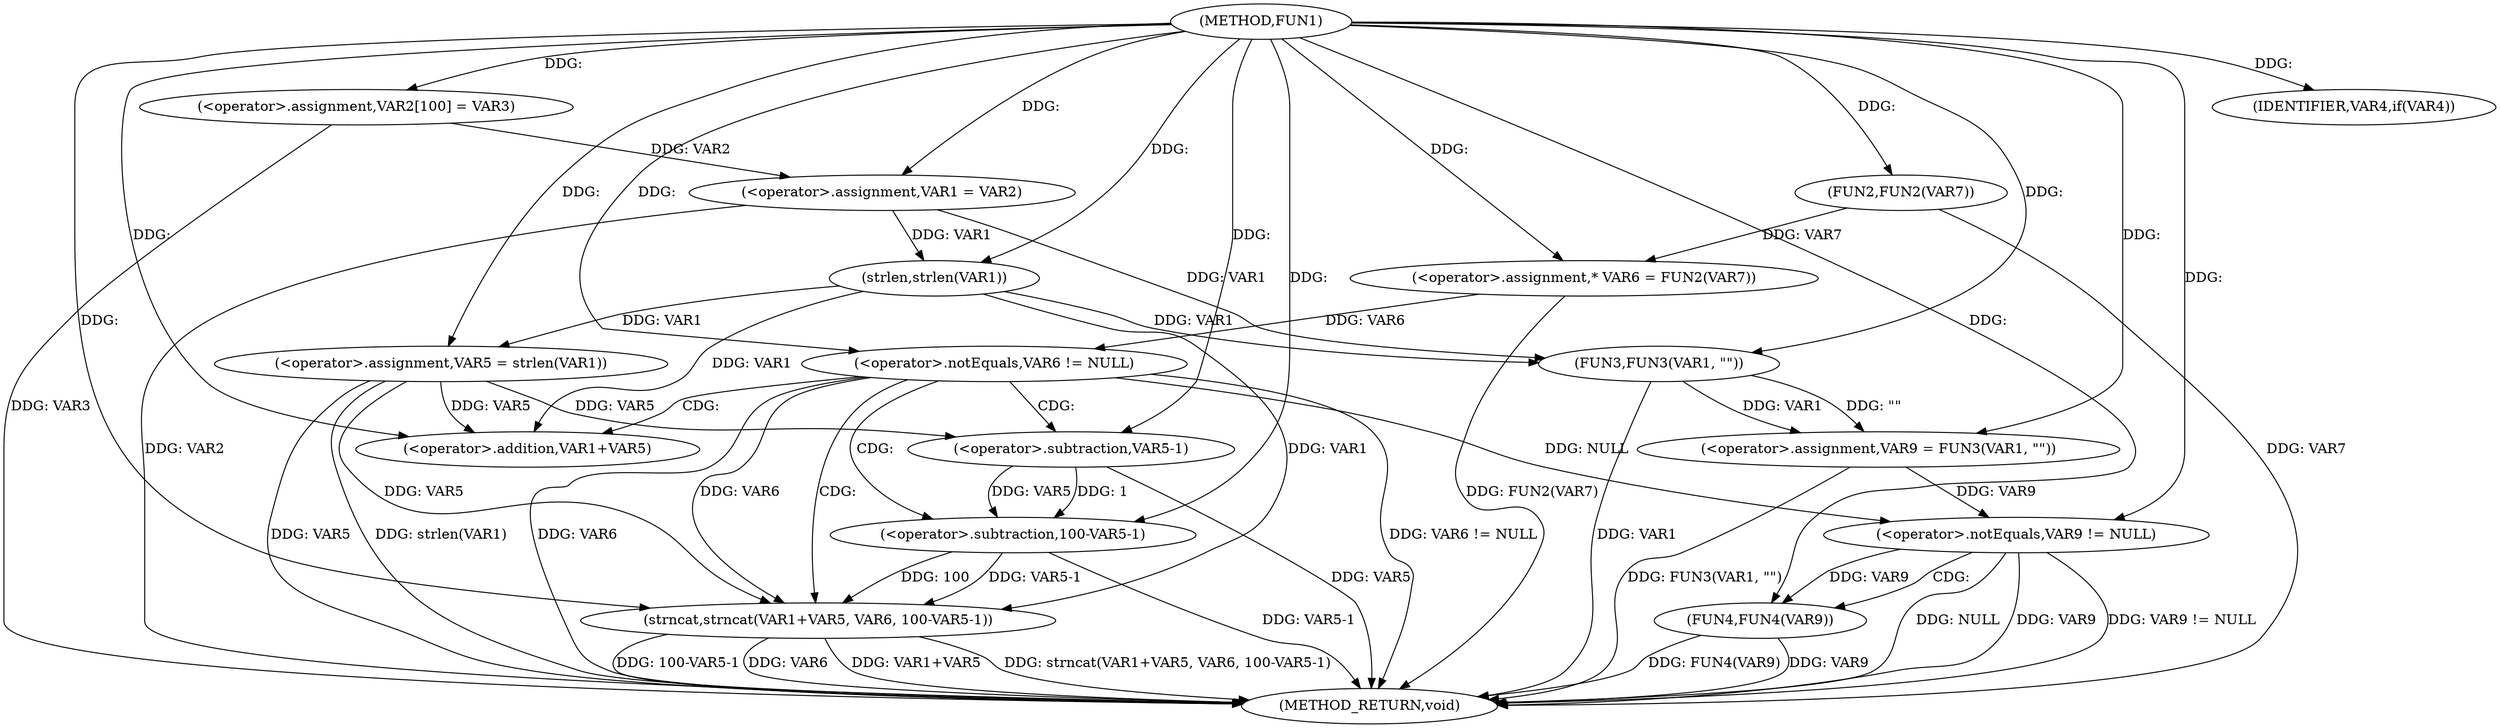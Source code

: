 digraph FUN1 {  
"1000100" [label = "(METHOD,FUN1)" ]
"1000153" [label = "(METHOD_RETURN,void)" ]
"1000104" [label = "(<operator>.assignment,VAR2[100] = VAR3)" ]
"1000107" [label = "(<operator>.assignment,VAR1 = VAR2)" ]
"1000111" [label = "(IDENTIFIER,VAR4,if(VAR4))" ]
"1000115" [label = "(<operator>.assignment,VAR5 = strlen(VAR1))" ]
"1000117" [label = "(strlen,strlen(VAR1))" ]
"1000120" [label = "(<operator>.assignment,* VAR6 = FUN2(VAR7))" ]
"1000122" [label = "(FUN2,FUN2(VAR7))" ]
"1000125" [label = "(<operator>.notEquals,VAR6 != NULL)" ]
"1000129" [label = "(strncat,strncat(VAR1+VAR5, VAR6, 100-VAR5-1))" ]
"1000130" [label = "(<operator>.addition,VAR1+VAR5)" ]
"1000134" [label = "(<operator>.subtraction,100-VAR5-1)" ]
"1000136" [label = "(<operator>.subtraction,VAR5-1)" ]
"1000141" [label = "(<operator>.assignment,VAR9 = FUN3(VAR1, \"\"))" ]
"1000143" [label = "(FUN3,FUN3(VAR1, \"\"))" ]
"1000147" [label = "(<operator>.notEquals,VAR9 != NULL)" ]
"1000151" [label = "(FUN4,FUN4(VAR9))" ]
  "1000115" -> "1000153"  [ label = "DDG: strlen(VAR1)"] 
  "1000125" -> "1000153"  [ label = "DDG: VAR6 != NULL"] 
  "1000151" -> "1000153"  [ label = "DDG: VAR9"] 
  "1000129" -> "1000153"  [ label = "DDG: VAR6"] 
  "1000129" -> "1000153"  [ label = "DDG: VAR1+VAR5"] 
  "1000125" -> "1000153"  [ label = "DDG: VAR6"] 
  "1000151" -> "1000153"  [ label = "DDG: FUN4(VAR9)"] 
  "1000122" -> "1000153"  [ label = "DDG: VAR7"] 
  "1000129" -> "1000153"  [ label = "DDG: strncat(VAR1+VAR5, VAR6, 100-VAR5-1)"] 
  "1000143" -> "1000153"  [ label = "DDG: VAR1"] 
  "1000129" -> "1000153"  [ label = "DDG: 100-VAR5-1"] 
  "1000147" -> "1000153"  [ label = "DDG: NULL"] 
  "1000147" -> "1000153"  [ label = "DDG: VAR9"] 
  "1000141" -> "1000153"  [ label = "DDG: FUN3(VAR1, \"\")"] 
  "1000134" -> "1000153"  [ label = "DDG: VAR5-1"] 
  "1000120" -> "1000153"  [ label = "DDG: FUN2(VAR7)"] 
  "1000147" -> "1000153"  [ label = "DDG: VAR9 != NULL"] 
  "1000115" -> "1000153"  [ label = "DDG: VAR5"] 
  "1000136" -> "1000153"  [ label = "DDG: VAR5"] 
  "1000104" -> "1000153"  [ label = "DDG: VAR3"] 
  "1000107" -> "1000153"  [ label = "DDG: VAR2"] 
  "1000100" -> "1000104"  [ label = "DDG: "] 
  "1000104" -> "1000107"  [ label = "DDG: VAR2"] 
  "1000100" -> "1000107"  [ label = "DDG: "] 
  "1000100" -> "1000111"  [ label = "DDG: "] 
  "1000117" -> "1000115"  [ label = "DDG: VAR1"] 
  "1000100" -> "1000115"  [ label = "DDG: "] 
  "1000107" -> "1000117"  [ label = "DDG: VAR1"] 
  "1000100" -> "1000117"  [ label = "DDG: "] 
  "1000122" -> "1000120"  [ label = "DDG: VAR7"] 
  "1000100" -> "1000120"  [ label = "DDG: "] 
  "1000100" -> "1000122"  [ label = "DDG: "] 
  "1000120" -> "1000125"  [ label = "DDG: VAR6"] 
  "1000100" -> "1000125"  [ label = "DDG: "] 
  "1000117" -> "1000129"  [ label = "DDG: VAR1"] 
  "1000100" -> "1000129"  [ label = "DDG: "] 
  "1000115" -> "1000129"  [ label = "DDG: VAR5"] 
  "1000117" -> "1000130"  [ label = "DDG: VAR1"] 
  "1000100" -> "1000130"  [ label = "DDG: "] 
  "1000115" -> "1000130"  [ label = "DDG: VAR5"] 
  "1000125" -> "1000129"  [ label = "DDG: VAR6"] 
  "1000134" -> "1000129"  [ label = "DDG: 100"] 
  "1000134" -> "1000129"  [ label = "DDG: VAR5-1"] 
  "1000100" -> "1000134"  [ label = "DDG: "] 
  "1000136" -> "1000134"  [ label = "DDG: VAR5"] 
  "1000136" -> "1000134"  [ label = "DDG: 1"] 
  "1000100" -> "1000136"  [ label = "DDG: "] 
  "1000115" -> "1000136"  [ label = "DDG: VAR5"] 
  "1000143" -> "1000141"  [ label = "DDG: VAR1"] 
  "1000143" -> "1000141"  [ label = "DDG: \"\""] 
  "1000100" -> "1000141"  [ label = "DDG: "] 
  "1000107" -> "1000143"  [ label = "DDG: VAR1"] 
  "1000117" -> "1000143"  [ label = "DDG: VAR1"] 
  "1000100" -> "1000143"  [ label = "DDG: "] 
  "1000141" -> "1000147"  [ label = "DDG: VAR9"] 
  "1000100" -> "1000147"  [ label = "DDG: "] 
  "1000125" -> "1000147"  [ label = "DDG: NULL"] 
  "1000147" -> "1000151"  [ label = "DDG: VAR9"] 
  "1000100" -> "1000151"  [ label = "DDG: "] 
  "1000125" -> "1000129"  [ label = "CDG: "] 
  "1000125" -> "1000130"  [ label = "CDG: "] 
  "1000125" -> "1000136"  [ label = "CDG: "] 
  "1000125" -> "1000134"  [ label = "CDG: "] 
  "1000147" -> "1000151"  [ label = "CDG: "] 
}
